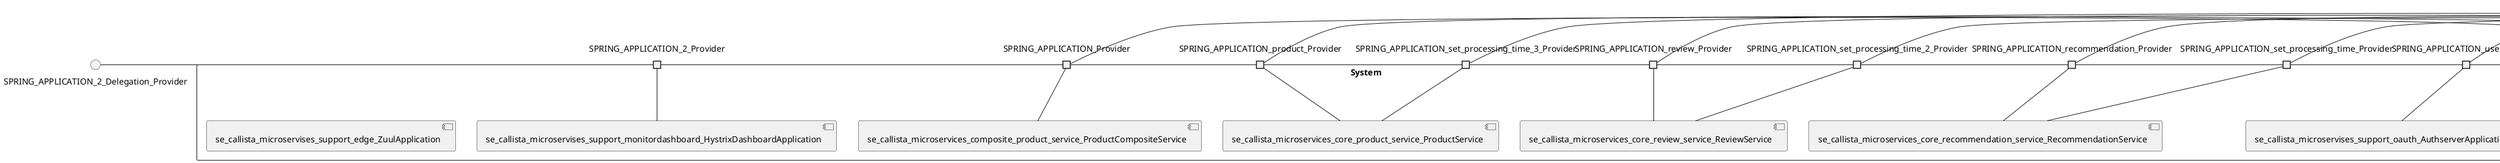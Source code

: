 @startuml
skinparam fixCircleLabelOverlapping true
skinparam componentStyle uml2
() SPRING_APPLICATION_2_Delegation_Provider
() SPRING_APPLICATION_Delegation_Provider
() SPRING_APPLICATION_product_Delegation_Provider
() SPRING_APPLICATION_recommendation_Delegation_Provider
() SPRING_APPLICATION_review_Delegation_Provider
() SPRING_APPLICATION_set_processing_time_2_Delegation_Provider
() SPRING_APPLICATION_set_processing_time_3_Delegation_Provider
() SPRING_APPLICATION_set_processing_time_Delegation_Provider
() SPRING_APPLICATION_user_Delegation_Provider
rectangle System {
[se_callista_microservices_composite_product_service_ProductCompositeService] [[callistaenterprise-blog-microservices.repository#_If4brufxEe6rTsiuK44EAg]]
[se_callista_microservices_core_product_service_ProductService] [[callistaenterprise-blog-microservices.repository#_If4brufxEe6rTsiuK44EAg]]
[se_callista_microservices_core_recommendation_service_RecommendationService] [[callistaenterprise-blog-microservices.repository#_If4brufxEe6rTsiuK44EAg]]
[se_callista_microservices_core_review_service_ReviewService] [[callistaenterprise-blog-microservices.repository#_If4brufxEe6rTsiuK44EAg]]
[se_callista_microservises_support_edge_ZuulApplication] [[callistaenterprise-blog-microservices.repository#_If4brufxEe6rTsiuK44EAg]]
[se_callista_microservises_support_monitordashboard_HystrixDashboardApplication] [[callistaenterprise-blog-microservices.repository#_If4brufxEe6rTsiuK44EAg]]
[se_callista_microservises_support_oauth_AuthserverApplication] [[callistaenterprise-blog-microservices.repository#_If4brufxEe6rTsiuK44EAg]]
port SPRING_APPLICATION_2_Provider
SPRING_APPLICATION_2_Delegation_Provider - SPRING_APPLICATION_2_Provider
SPRING_APPLICATION_2_Provider - [se_callista_microservises_support_monitordashboard_HystrixDashboardApplication]
port SPRING_APPLICATION_Provider
SPRING_APPLICATION_Delegation_Provider - SPRING_APPLICATION_Provider
SPRING_APPLICATION_Provider - [se_callista_microservices_composite_product_service_ProductCompositeService]
port SPRING_APPLICATION_product_Provider
SPRING_APPLICATION_product_Delegation_Provider - SPRING_APPLICATION_product_Provider
SPRING_APPLICATION_product_Provider - [se_callista_microservices_core_product_service_ProductService]
port SPRING_APPLICATION_recommendation_Provider
SPRING_APPLICATION_recommendation_Delegation_Provider - SPRING_APPLICATION_recommendation_Provider
SPRING_APPLICATION_recommendation_Provider - [se_callista_microservices_core_recommendation_service_RecommendationService]
port SPRING_APPLICATION_review_Provider
SPRING_APPLICATION_review_Delegation_Provider - SPRING_APPLICATION_review_Provider
SPRING_APPLICATION_review_Provider - [se_callista_microservices_core_review_service_ReviewService]
port SPRING_APPLICATION_set_processing_time_2_Provider
SPRING_APPLICATION_set_processing_time_2_Delegation_Provider - SPRING_APPLICATION_set_processing_time_2_Provider
SPRING_APPLICATION_set_processing_time_2_Provider - [se_callista_microservices_core_review_service_ReviewService]
port SPRING_APPLICATION_set_processing_time_3_Provider
SPRING_APPLICATION_set_processing_time_3_Delegation_Provider - SPRING_APPLICATION_set_processing_time_3_Provider
SPRING_APPLICATION_set_processing_time_3_Provider - [se_callista_microservices_core_product_service_ProductService]
port SPRING_APPLICATION_set_processing_time_Provider
SPRING_APPLICATION_set_processing_time_Delegation_Provider - SPRING_APPLICATION_set_processing_time_Provider
SPRING_APPLICATION_set_processing_time_Provider - [se_callista_microservices_core_recommendation_service_RecommendationService]
port SPRING_APPLICATION_user_Provider
SPRING_APPLICATION_user_Delegation_Provider - SPRING_APPLICATION_user_Provider
SPRING_APPLICATION_user_Provider - [se_callista_microservises_support_oauth_AuthserverApplication]
}

@enduml
